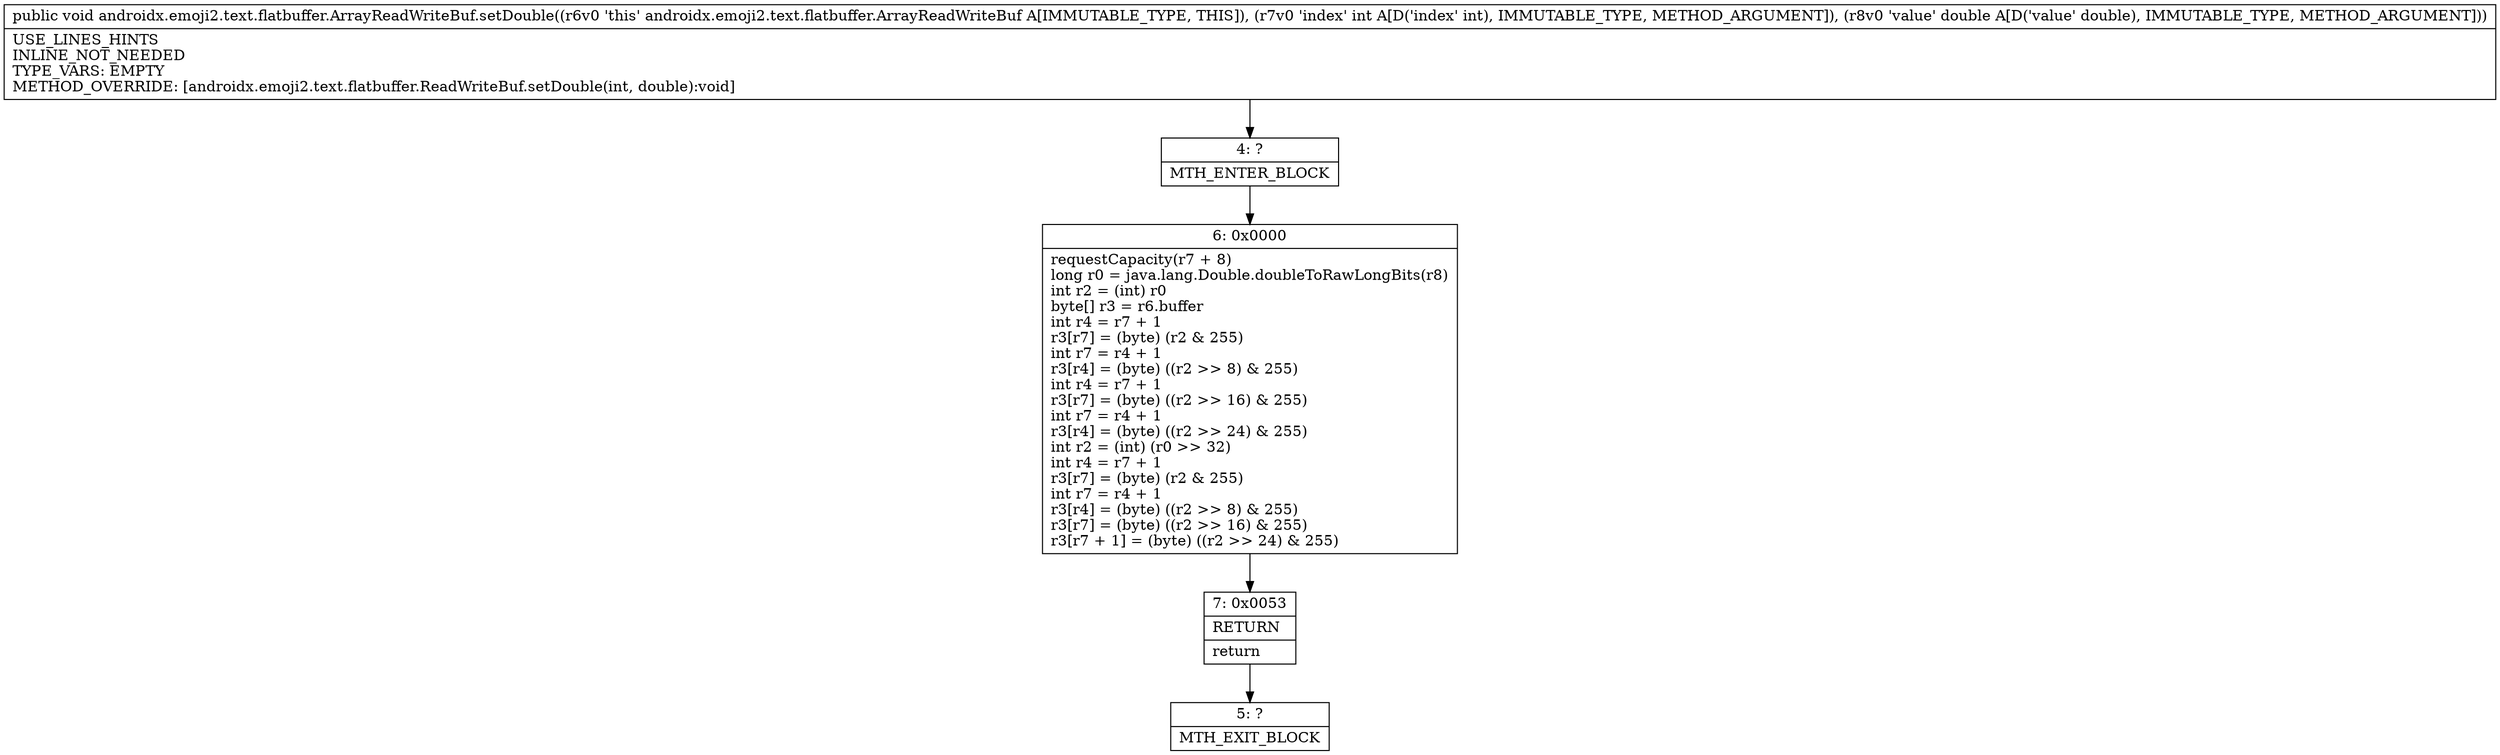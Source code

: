 digraph "CFG forandroidx.emoji2.text.flatbuffer.ArrayReadWriteBuf.setDouble(ID)V" {
Node_4 [shape=record,label="{4\:\ ?|MTH_ENTER_BLOCK\l}"];
Node_6 [shape=record,label="{6\:\ 0x0000|requestCapacity(r7 + 8)\llong r0 = java.lang.Double.doubleToRawLongBits(r8)\lint r2 = (int) r0\lbyte[] r3 = r6.buffer\lint r4 = r7 + 1\lr3[r7] = (byte) (r2 & 255)\lint r7 = r4 + 1\lr3[r4] = (byte) ((r2 \>\> 8) & 255)\lint r4 = r7 + 1\lr3[r7] = (byte) ((r2 \>\> 16) & 255)\lint r7 = r4 + 1\lr3[r4] = (byte) ((r2 \>\> 24) & 255)\lint r2 = (int) (r0 \>\> 32)\lint r4 = r7 + 1\lr3[r7] = (byte) (r2 & 255)\lint r7 = r4 + 1\lr3[r4] = (byte) ((r2 \>\> 8) & 255)\lr3[r7] = (byte) ((r2 \>\> 16) & 255)\lr3[r7 + 1] = (byte) ((r2 \>\> 24) & 255)\l}"];
Node_7 [shape=record,label="{7\:\ 0x0053|RETURN\l|return\l}"];
Node_5 [shape=record,label="{5\:\ ?|MTH_EXIT_BLOCK\l}"];
MethodNode[shape=record,label="{public void androidx.emoji2.text.flatbuffer.ArrayReadWriteBuf.setDouble((r6v0 'this' androidx.emoji2.text.flatbuffer.ArrayReadWriteBuf A[IMMUTABLE_TYPE, THIS]), (r7v0 'index' int A[D('index' int), IMMUTABLE_TYPE, METHOD_ARGUMENT]), (r8v0 'value' double A[D('value' double), IMMUTABLE_TYPE, METHOD_ARGUMENT]))  | USE_LINES_HINTS\lINLINE_NOT_NEEDED\lTYPE_VARS: EMPTY\lMETHOD_OVERRIDE: [androidx.emoji2.text.flatbuffer.ReadWriteBuf.setDouble(int, double):void]\l}"];
MethodNode -> Node_4;Node_4 -> Node_6;
Node_6 -> Node_7;
Node_7 -> Node_5;
}

